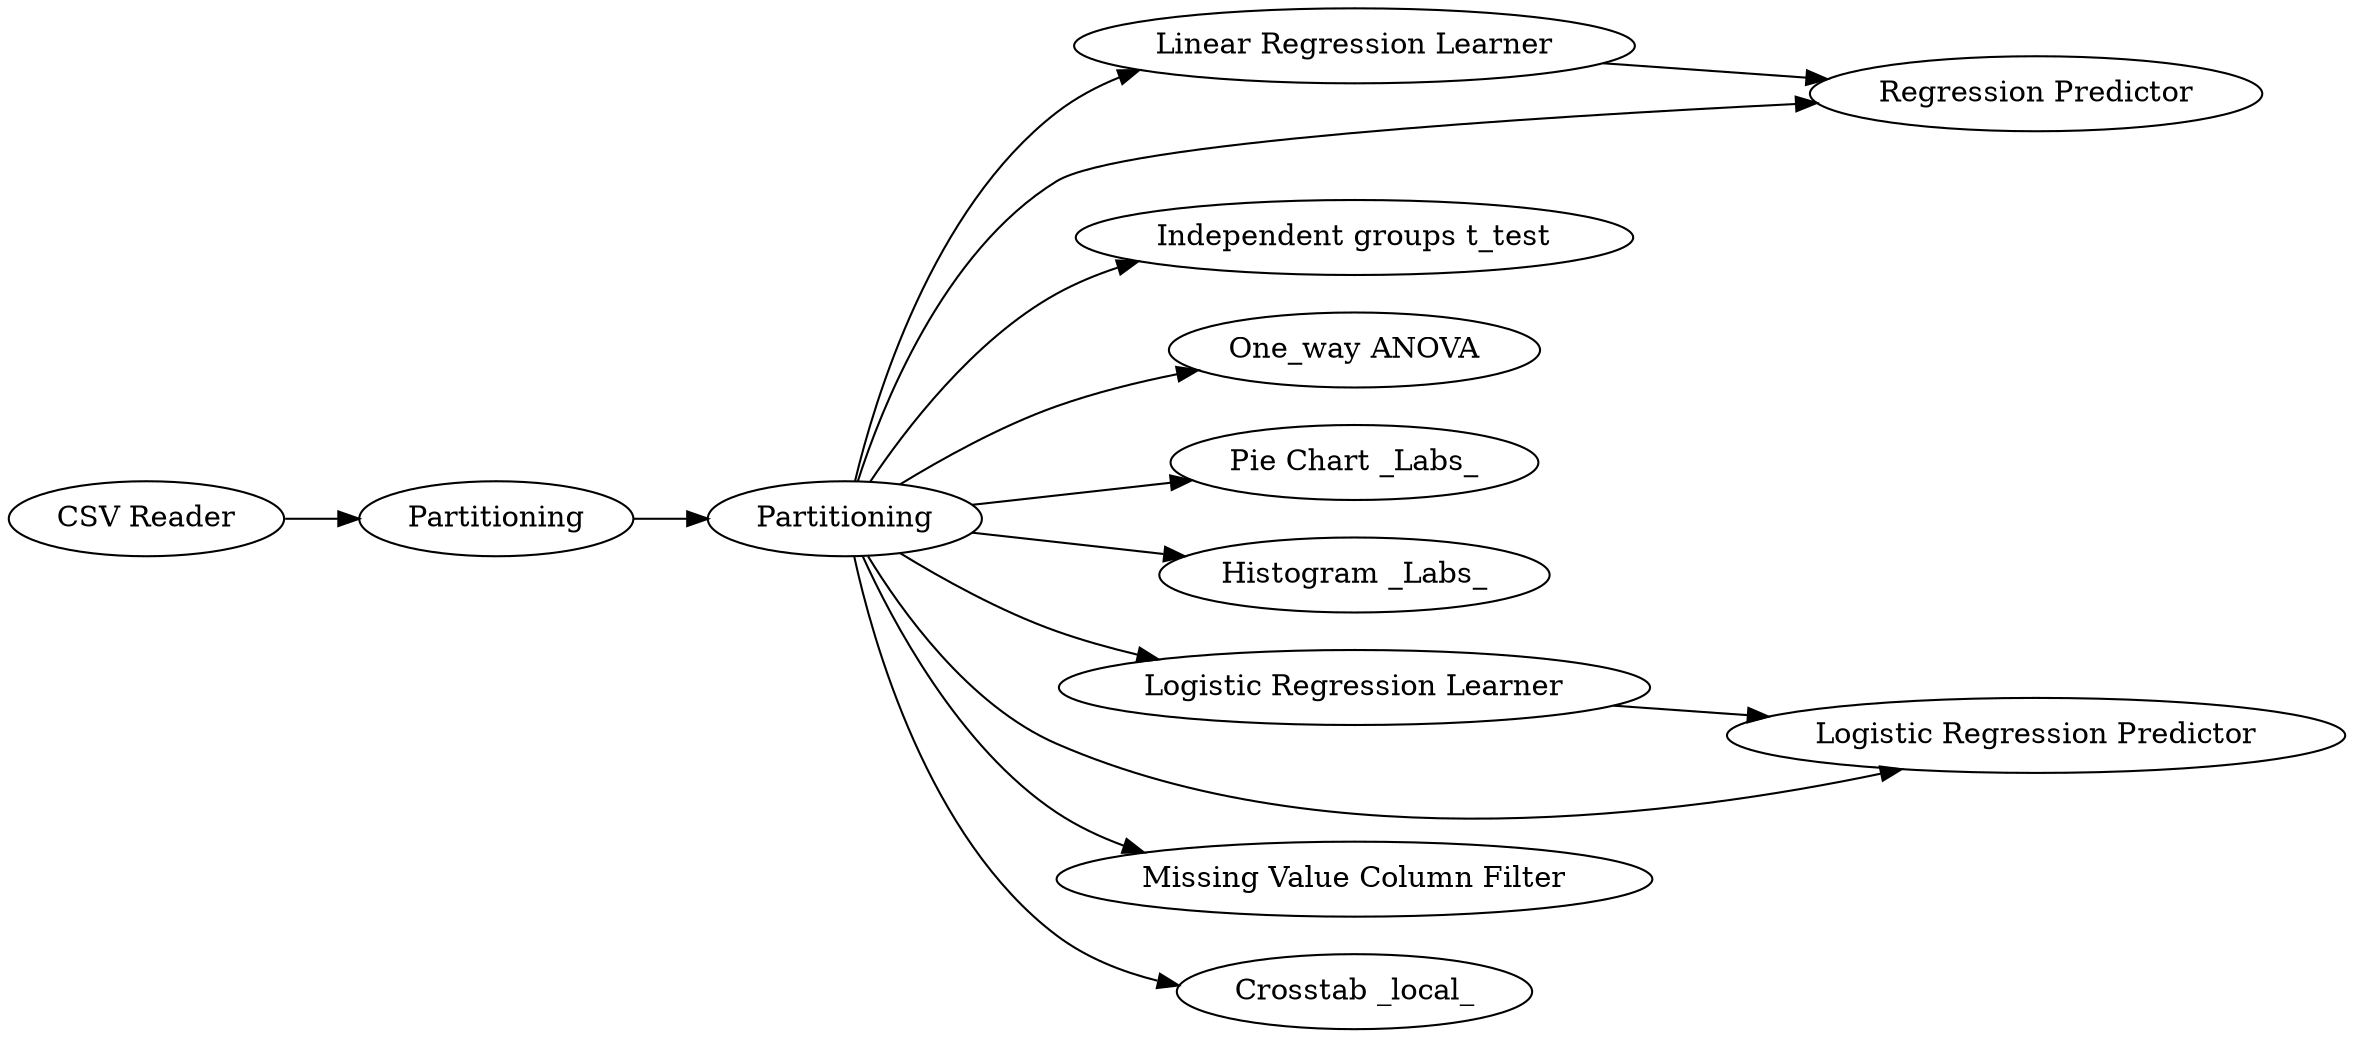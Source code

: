 digraph {
	3 -> 9
	3 -> 10
	3 -> 7
	1 -> 2
	3 -> 8
	3 -> 4
	3 -> 5
	3 -> 11
	3 -> 12
	11 -> 12
	9 -> 10
	2 -> 3
	3 -> 13
	3 -> 6
	5 [label="Histogram _Labs_"]
	13 [label="Missing Value Column Filter"]
	1 [label="CSV Reader"]
	7 [label="Independent groups t_test"]
	9 [label="Linear Regression Learner"]
	11 [label="Logistic Regression Learner"]
	4 [label="Pie Chart _Labs_"]
	6 [label="Crosstab _local_"]
	8 [label="One_way ANOVA"]
	12 [label="Logistic Regression Predictor"]
	3 [label=Partitioning]
	2 [label=Partitioning]
	10 [label="Regression Predictor"]
	rankdir=LR
}
